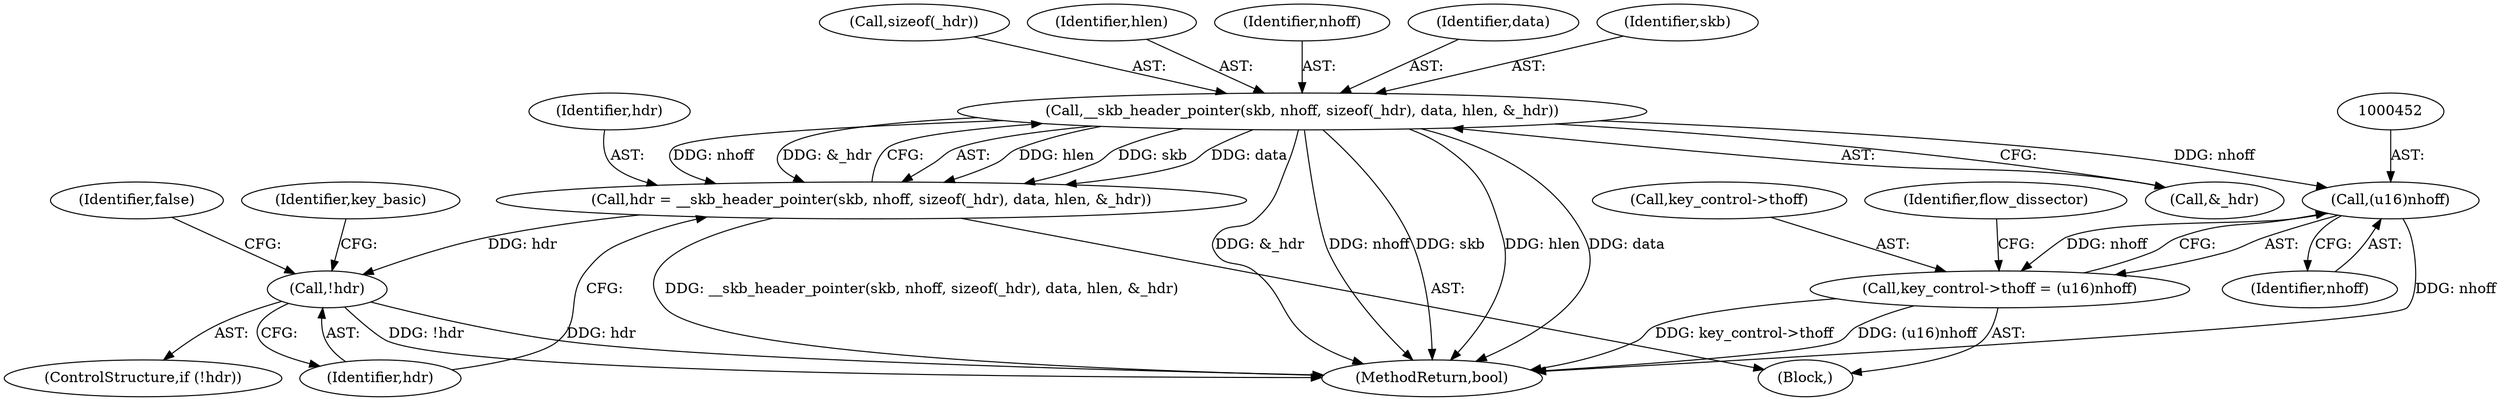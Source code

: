 digraph "0_linux_a6e544b0a88b53114bfa5a57e21b7be7a8dfc9d0@pointer" {
"1000428" [label="(Call,__skb_header_pointer(skb, nhoff, sizeof(_hdr), data, hlen, &_hdr))"];
"1000426" [label="(Call,hdr = __skb_header_pointer(skb, nhoff, sizeof(_hdr), data, hlen, &_hdr))"];
"1000438" [label="(Call,!hdr)"];
"1000451" [label="(Call,(u16)nhoff)"];
"1000447" [label="(Call,key_control->thoff = (u16)nhoff)"];
"1000444" [label="(Identifier,key_basic)"];
"1000428" [label="(Call,__skb_header_pointer(skb, nhoff, sizeof(_hdr), data, hlen, &_hdr))"];
"1000431" [label="(Call,sizeof(_hdr))"];
"1000451" [label="(Call,(u16)nhoff)"];
"1000438" [label="(Call,!hdr)"];
"1000434" [label="(Identifier,hlen)"];
"1000430" [label="(Identifier,nhoff)"];
"1000439" [label="(Identifier,hdr)"];
"1000435" [label="(Call,&_hdr)"];
"1000812" [label="(MethodReturn,bool)"];
"1000433" [label="(Identifier,data)"];
"1000429" [label="(Identifier,skb)"];
"1000424" [label="(Block,)"];
"1000437" [label="(ControlStructure,if (!hdr))"];
"1000448" [label="(Call,key_control->thoff)"];
"1000456" [label="(Identifier,flow_dissector)"];
"1000426" [label="(Call,hdr = __skb_header_pointer(skb, nhoff, sizeof(_hdr), data, hlen, &_hdr))"];
"1000441" [label="(Identifier,false)"];
"1000427" [label="(Identifier,hdr)"];
"1000447" [label="(Call,key_control->thoff = (u16)nhoff)"];
"1000453" [label="(Identifier,nhoff)"];
"1000428" -> "1000426"  [label="AST: "];
"1000428" -> "1000435"  [label="CFG: "];
"1000429" -> "1000428"  [label="AST: "];
"1000430" -> "1000428"  [label="AST: "];
"1000431" -> "1000428"  [label="AST: "];
"1000433" -> "1000428"  [label="AST: "];
"1000434" -> "1000428"  [label="AST: "];
"1000435" -> "1000428"  [label="AST: "];
"1000426" -> "1000428"  [label="CFG: "];
"1000428" -> "1000812"  [label="DDG: hlen"];
"1000428" -> "1000812"  [label="DDG: data"];
"1000428" -> "1000812"  [label="DDG: &_hdr"];
"1000428" -> "1000812"  [label="DDG: nhoff"];
"1000428" -> "1000812"  [label="DDG: skb"];
"1000428" -> "1000426"  [label="DDG: hlen"];
"1000428" -> "1000426"  [label="DDG: skb"];
"1000428" -> "1000426"  [label="DDG: data"];
"1000428" -> "1000426"  [label="DDG: nhoff"];
"1000428" -> "1000426"  [label="DDG: &_hdr"];
"1000428" -> "1000451"  [label="DDG: nhoff"];
"1000426" -> "1000424"  [label="AST: "];
"1000427" -> "1000426"  [label="AST: "];
"1000439" -> "1000426"  [label="CFG: "];
"1000426" -> "1000812"  [label="DDG: __skb_header_pointer(skb, nhoff, sizeof(_hdr), data, hlen, &_hdr)"];
"1000426" -> "1000438"  [label="DDG: hdr"];
"1000438" -> "1000437"  [label="AST: "];
"1000438" -> "1000439"  [label="CFG: "];
"1000439" -> "1000438"  [label="AST: "];
"1000441" -> "1000438"  [label="CFG: "];
"1000444" -> "1000438"  [label="CFG: "];
"1000438" -> "1000812"  [label="DDG: !hdr"];
"1000438" -> "1000812"  [label="DDG: hdr"];
"1000451" -> "1000447"  [label="AST: "];
"1000451" -> "1000453"  [label="CFG: "];
"1000452" -> "1000451"  [label="AST: "];
"1000453" -> "1000451"  [label="AST: "];
"1000447" -> "1000451"  [label="CFG: "];
"1000451" -> "1000812"  [label="DDG: nhoff"];
"1000451" -> "1000447"  [label="DDG: nhoff"];
"1000447" -> "1000424"  [label="AST: "];
"1000448" -> "1000447"  [label="AST: "];
"1000456" -> "1000447"  [label="CFG: "];
"1000447" -> "1000812"  [label="DDG: (u16)nhoff"];
"1000447" -> "1000812"  [label="DDG: key_control->thoff"];
}
